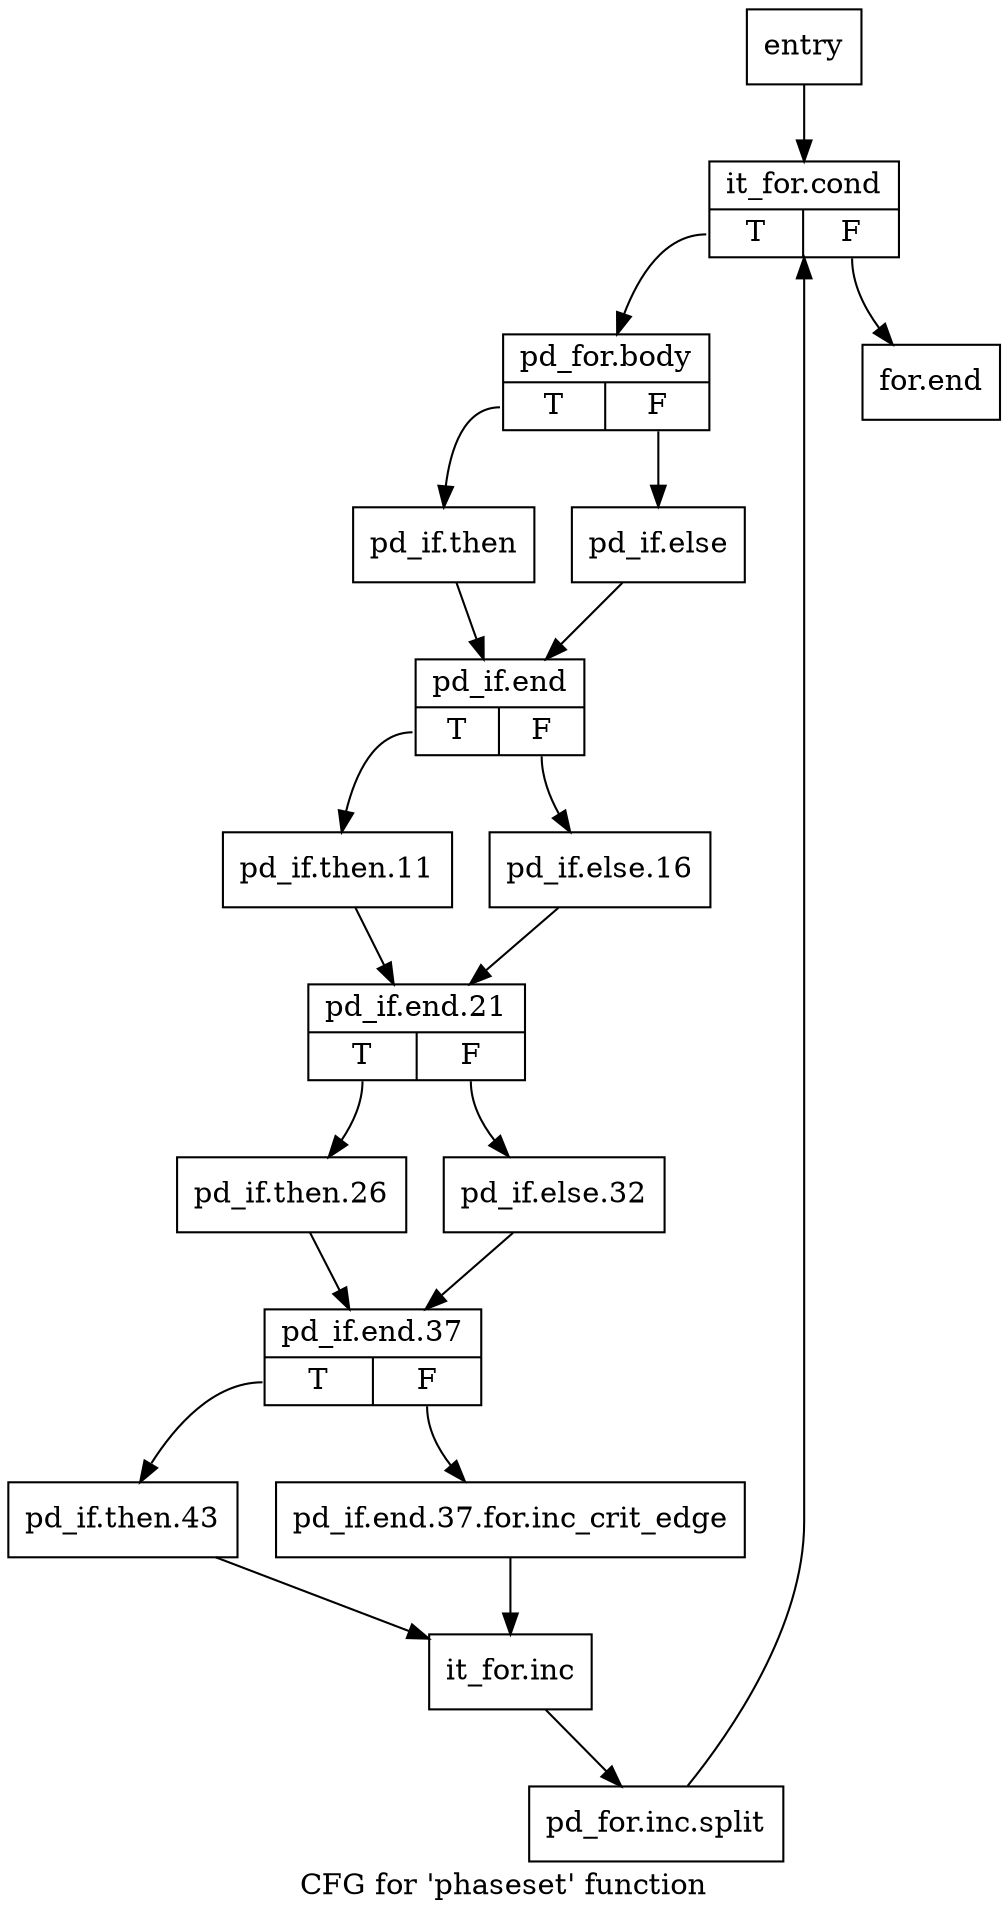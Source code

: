 digraph "CFG for 'phaseset' function" {
	label="CFG for 'phaseset' function";

	Node0x183a5e0 [shape=record,label="{entry}"];
	Node0x183a5e0 -> Node0x1845af0;
	Node0x1845af0 [shape=record,label="{it_for.cond|{<s0>T|<s1>F}}"];
	Node0x1845af0:s0 -> Node0x1845f80;
	Node0x1845af0:s1 -> Node0x1846390;
	Node0x1845f80 [shape=record,label="{pd_for.body|{<s0>T|<s1>F}}"];
	Node0x1845f80:s0 -> Node0x1845fd0;
	Node0x1845f80:s1 -> Node0x1846020;
	Node0x1845fd0 [shape=record,label="{pd_if.then}"];
	Node0x1845fd0 -> Node0x1846070;
	Node0x1846020 [shape=record,label="{pd_if.else}"];
	Node0x1846020 -> Node0x1846070;
	Node0x1846070 [shape=record,label="{pd_if.end|{<s0>T|<s1>F}}"];
	Node0x1846070:s0 -> Node0x18460c0;
	Node0x1846070:s1 -> Node0x1846110;
	Node0x18460c0 [shape=record,label="{pd_if.then.11}"];
	Node0x18460c0 -> Node0x1846160;
	Node0x1846110 [shape=record,label="{pd_if.else.16}"];
	Node0x1846110 -> Node0x1846160;
	Node0x1846160 [shape=record,label="{pd_if.end.21|{<s0>T|<s1>F}}"];
	Node0x1846160:s0 -> Node0x18461b0;
	Node0x1846160:s1 -> Node0x1846200;
	Node0x18461b0 [shape=record,label="{pd_if.then.26}"];
	Node0x18461b0 -> Node0x1846250;
	Node0x1846200 [shape=record,label="{pd_if.else.32}"];
	Node0x1846200 -> Node0x1846250;
	Node0x1846250 [shape=record,label="{pd_if.end.37|{<s0>T|<s1>F}}"];
	Node0x1846250:s0 -> Node0x18462f0;
	Node0x1846250:s1 -> Node0x18462a0;
	Node0x18462a0 [shape=record,label="{pd_if.end.37.for.inc_crit_edge}"];
	Node0x18462a0 -> Node0x1846340;
	Node0x18462f0 [shape=record,label="{pd_if.then.43}"];
	Node0x18462f0 -> Node0x1846340;
	Node0x1846340 [shape=record,label="{it_for.inc}"];
	Node0x1846340 -> Node0x1beea80;
	Node0x1beea80 [shape=record,label="{pd_for.inc.split}"];
	Node0x1beea80 -> Node0x1845af0;
	Node0x1846390 [shape=record,label="{for.end}"];
}

